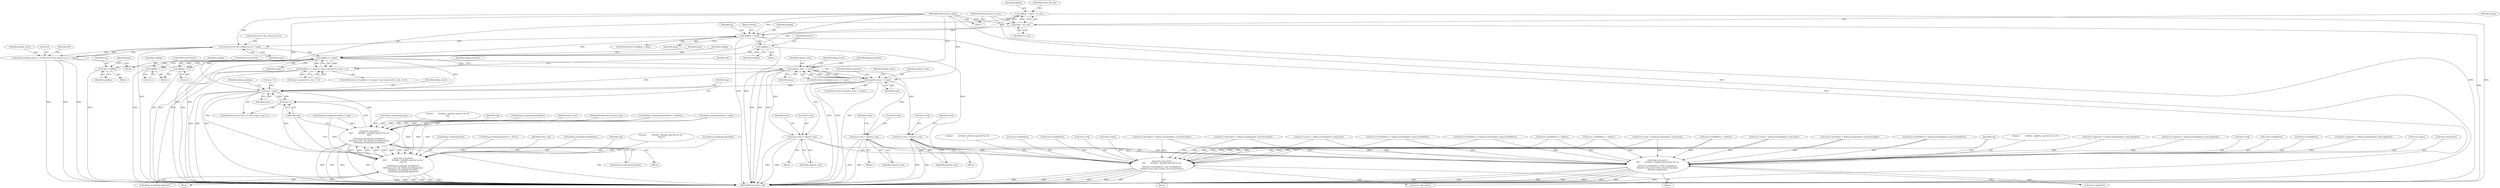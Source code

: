 digraph "0_radare2_252afb1cff9676f3ae1f341a28448bf2c8b6e308@integer" {
"1000155" [label="(Call,argReg = regsz - ins_size)"];
"1000157" [label="(Call,regsz - ins_size)"];
"1000121" [label="(MethodParameterIn,int regsz)"];
"1000118" [label="(MethodParameterIn,int ins_size)"];
"1000177" [label="(Call,argReg > regsz)"];
"1000234" [label="(Call,sizeof (struct dex_debug_local_t) * regsz)"];
"1000231" [label="(Call,memset (debug_locals, 0, sizeof (struct dex_debug_local_t) * regsz))"];
"1000307" [label="(Call,argReg >= regsz)"];
"1000306" [label="(Call,(argReg >= regsz) || !type || parameters_size <= 0)"];
"1000341" [label="(Call,reg = argReg)"];
"1000351" [label="(Call,argReg += 2)"];
"1000356" [label="(Call,argReg += 1)"];
"1000493" [label="(Call,register_num >= regsz)"];
"1000564" [label="(Call,local->reg = register_num)"];
"1001079" [label="(Call,rbin->cb_printf (\n\t\t\t\t\"        0x%04x - 0x%04x reg=%d %s %s %s\n\",\n\t\t\t\tlocal->startAddress, local->endAddress,\n\t\t\t\tlocal->reg, local->name, local->descriptor,\n\t\t\t\tlocal->signature))"];
"1001101" [label="(Call,rbin->cb_printf (\n\t\t\t\t\"        0x%04x - 0x%04x reg=%d %s %s\n\",\n\t\t\t\tlocal->startAddress, local->endAddress,\n\t\t\t\tlocal->reg, local->name, local->descriptor))"];
"1000669" [label="(Call,register_num >= regsz)"];
"1000740" [label="(Call,local->reg = register_num)"];
"1000869" [label="(Call,local->reg = register_num)"];
"1001122" [label="(Call,reg < regsz)"];
"1001125" [label="(Call,reg++)"];
"1001142" [label="(Call,rbin->cb_printf (\n\t\t\t\t\t\"        0x%04x - 0x%04x reg=%d %s %s \"\n\t\t\t\t\t\"%s\n\",\n\t\t\t\t\tdebug_locals[reg].startAddress,\n\t\t\t\t\tinsns_size, reg, debug_locals[reg].name,\n\t\t\t\t\tdebug_locals[reg].descriptor,\n\t\t\t\t\tdebug_locals[reg].signature))"];
"1001168" [label="(Call,rbin->cb_printf (\n\t\t\t\t\t\"        0x%04x - 0x%04x reg=%d %s %s\"\n\t\t\t\t\t\"\n\",\n\t\t\t\t\tdebug_locals[reg].startAddress,\n\t\t\t\t\tinsns_size, reg, debug_locals[reg].name,\n\t\t\t\t\tdebug_locals[reg].descriptor))"];
"1000281" [label="(Call,argReg++)"];
"1000869" [label="(Call,local->reg = register_num)"];
"1000357" [label="(Identifier,argReg)"];
"1000156" [label="(Identifier,argReg)"];
"1001112" [label="(Call,local->name)"];
"1000384" [label="(Call,debug_locals[reg].startAddress = address)"];
"1000176" [label="(ControlStructure,if (argReg > regsz))"];
"1000498" [label="(Identifier,debug_positions)"];
"1000232" [label="(Identifier,debug_locals)"];
"1000179" [label="(Identifier,regsz)"];
"1001151" [label="(Call,debug_locals[reg].name)"];
"1001126" [label="(Identifier,reg)"];
"1001080" [label="(Literal,\"        0x%04x - 0x%04x reg=%d %s %s %s\n\")"];
"1000377" [label="(Call,debug_locals[reg].signature = NULL)"];
"1000281" [label="(Call,argReg++)"];
"1001149" [label="(Identifier,insns_size)"];
"1000717" [label="(Call,local->startAddress = debug_locals[register_num].startAddress)"];
"1000550" [label="(Call,local->signature = debug_locals[register_num].signature)"];
"1000304" [label="(Block,)"];
"1000699" [label="(Call,local->name = debug_locals[register_num].name)"];
"1000282" [label="(Identifier,argReg)"];
"1000312" [label="(Identifier,type)"];
"1000873" [label="(Identifier,register_num)"];
"1001106" [label="(Call,local->endAddress)"];
"1001188" [label="(Identifier,debug_positions)"];
"1001115" [label="(Call,local->descriptor)"];
"1000876" [label="(Identifier,local)"];
"1000183" [label="(Identifier,p4)"];
"1000356" [label="(Call,argReg += 1)"];
"1001122" [label="(Call,reg < regsz)"];
"1000508" [label="(Block,)"];
"1000726" [label="(Call,local->signature = debug_locals[register_num].signature)"];
"1000495" [label="(Identifier,regsz)"];
"1000118" [label="(MethodParameterIn,int ins_size)"];
"1000306" [label="(Call,(argReg >= regsz) || !type || parameters_size <= 0)"];
"1000493" [label="(Call,register_num >= regsz)"];
"1000123" [label="(Block,)"];
"1001144" [label="(Call,debug_locals[reg].startAddress)"];
"1000674" [label="(Identifier,debug_positions)"];
"1001124" [label="(Identifier,regsz)"];
"1001170" [label="(Call,debug_locals[reg].startAddress)"];
"1000243" [label="(Block,)"];
"1001087" [label="(Call,local->reg)"];
"1000532" [label="(Call,local->descriptor = debug_locals[register_num].descriptor)"];
"1001175" [label="(Identifier,insns_size)"];
"1000177" [label="(Call,argReg > regsz)"];
"1000286" [label="(Identifier,params)"];
"1000541" [label="(Call,local->startAddress = debug_locals[register_num].startAddress)"];
"1000309" [label="(Identifier,regsz)"];
"1000681" [label="(Identifier,debug_locals)"];
"1001123" [label="(Identifier,reg)"];
"1000671" [label="(Identifier,regsz)"];
"1000669" [label="(Call,register_num >= regsz)"];
"1000318" [label="(Identifier,debug_positions)"];
"1001119" [label="(Call,reg = 0)"];
"1000569" [label="(Call,local->endAddress = address)"];
"1001167" [label="(Block,)"];
"1000363" [label="(Call,debug_locals[reg].name = name)"];
"1001161" [label="(Call,debug_locals[reg].signature)"];
"1000523" [label="(Call,local->name = debug_locals[register_num].name)"];
"1001084" [label="(Call,local->endAddress)"];
"1000307" [label="(Call,argReg >= regsz)"];
"1000359" [label="(ControlStructure,break;)"];
"1000346" [label="(Identifier,type)"];
"1000233" [label="(Literal,0)"];
"1000568" [label="(Identifier,register_num)"];
"1001131" [label="(Identifier,debug_locals)"];
"1000343" [label="(Identifier,argReg)"];
"1001193" [label="(MethodReturn,static void)"];
"1000235" [label="(Call,sizeof (struct dex_debug_local_t))"];
"1001078" [label="(Block,)"];
"1000237" [label="(Identifier,regsz)"];
"1000846" [label="(Call,local->startAddress = debug_locals[register_num].startAddress)"];
"1000231" [label="(Call,memset (debug_locals, 0, sizeof (struct dex_debug_local_t) * regsz))"];
"1000342" [label="(Identifier,reg)"];
"1001177" [label="(Call,debug_locals[reg].name)"];
"1000354" [label="(ControlStructure,break;)"];
"1000119" [label="(MethodParameterIn,int insns_size)"];
"1000157" [label="(Call,regsz - ins_size)"];
"1001142" [label="(Call,rbin->cb_printf (\n\t\t\t\t\t\"        0x%04x - 0x%04x reg=%d %s %s \"\n\t\t\t\t\t\"%s\n\",\n\t\t\t\t\tdebug_locals[reg].startAddress,\n\t\t\t\t\tinsns_size, reg, debug_locals[reg].name,\n\t\t\t\t\tdebug_locals[reg].descriptor,\n\t\t\t\t\tdebug_locals[reg].signature))"];
"1000492" [label="(ControlStructure,if (register_num >= regsz))"];
"1000494" [label="(Identifier,register_num)"];
"1000352" [label="(Identifier,argReg)"];
"1000158" [label="(Identifier,regsz)"];
"1001120" [label="(Identifier,reg)"];
"1001102" [label="(Literal,\"        0x%04x - 0x%04x reg=%d %s %s\n\")"];
"1000370" [label="(Call,debug_locals[reg].descriptor = type)"];
"1000708" [label="(Call,local->descriptor = debug_locals[register_num].descriptor)"];
"1001169" [label="(Literal,\"        0x%04x - 0x%04x reg=%d %s %s\"\n\t\t\t\t\t\"\n\")"];
"1000741" [label="(Call,local->reg)"];
"1000565" [label="(Call,local->reg)"];
"1000668" [label="(ControlStructure,if (register_num >= regsz))"];
"1000828" [label="(Call,local->name = debug_locals[register_num].name)"];
"1000358" [label="(Literal,1)"];
"1000181" [label="(Return,return;)"];
"1000348" [label="(Block,)"];
"1000159" [label="(Identifier,ins_size)"];
"1000564" [label="(Call,local->reg = register_num)"];
"1001141" [label="(Block,)"];
"1001101" [label="(Call,rbin->cb_printf (\n\t\t\t\t\"        0x%04x - 0x%04x reg=%d %s %s\n\",\n\t\t\t\tlocal->startAddress, local->endAddress,\n\t\t\t\tlocal->reg, local->name, local->descriptor))"];
"1001118" [label="(ControlStructure,for (reg = 0; reg < regsz; reg++))"];
"1000121" [label="(MethodParameterIn,int regsz)"];
"1000310" [label="(Call,!type || parameters_size <= 0)"];
"1001081" [label="(Call,local->startAddress)"];
"1000855" [label="(Call,local->signature = debug_locals[register_num].signature)"];
"1000325" [label="(Identifier,p4)"];
"1000351" [label="(Call,argReg += 2)"];
"1001100" [label="(Block,)"];
"1000234" [label="(Call,sizeof (struct dex_debug_local_t) * regsz)"];
"1001168" [label="(Call,rbin->cb_printf (\n\t\t\t\t\t\"        0x%04x - 0x%04x reg=%d %s %s\"\n\t\t\t\t\t\"\n\",\n\t\t\t\t\tdebug_locals[reg].startAddress,\n\t\t\t\t\tinsns_size, reg, debug_locals[reg].name,\n\t\t\t\t\tdebug_locals[reg].descriptor))"];
"1001096" [label="(Call,local->signature)"];
"1001103" [label="(Call,local->startAddress)"];
"1001125" [label="(Call,reg++)"];
"1001109" [label="(Call,local->reg)"];
"1000745" [label="(Call,local->endAddress = address)"];
"1000874" [label="(Call,local->endAddress = address)"];
"1000162" [label="(Identifier,source_file_idx)"];
"1000155" [label="(Call,argReg = regsz - ins_size)"];
"1000870" [label="(Call,local->reg)"];
"1000813" [label="(Block,)"];
"1000747" [label="(Identifier,local)"];
"1001079" [label="(Call,rbin->cb_printf (\n\t\t\t\t\"        0x%04x - 0x%04x reg=%d %s %s %s\n\",\n\t\t\t\tlocal->startAddress, local->endAddress,\n\t\t\t\tlocal->reg, local->name, local->descriptor,\n\t\t\t\tlocal->signature))"];
"1001150" [label="(Identifier,reg)"];
"1001090" [label="(Call,local->name)"];
"1000670" [label="(Identifier,register_num)"];
"1000571" [label="(Identifier,local)"];
"1001176" [label="(Identifier,reg)"];
"1000305" [label="(ControlStructure,if ((argReg >= regsz) || !type || parameters_size <= 0))"];
"1000178" [label="(Identifier,argReg)"];
"1000341" [label="(Call,reg = argReg)"];
"1001093" [label="(Call,local->descriptor)"];
"1000241" [label="(Identifier,MA)"];
"1001182" [label="(Call,debug_locals[reg].descriptor)"];
"1001143" [label="(Literal,\"        0x%04x - 0x%04x reg=%d %s %s \"\n\t\t\t\t\t\"%s\n\")"];
"1001156" [label="(Call,debug_locals[reg].descriptor)"];
"1000308" [label="(Identifier,argReg)"];
"1000505" [label="(Identifier,debug_locals)"];
"1000353" [label="(Literal,2)"];
"1000684" [label="(Block,)"];
"1000837" [label="(Call,local->descriptor = debug_locals[register_num].descriptor)"];
"1000744" [label="(Identifier,register_num)"];
"1000740" [label="(Call,local->reg = register_num)"];
"1000155" -> "1000123"  [label="AST: "];
"1000155" -> "1000157"  [label="CFG: "];
"1000156" -> "1000155"  [label="AST: "];
"1000157" -> "1000155"  [label="AST: "];
"1000162" -> "1000155"  [label="CFG: "];
"1000155" -> "1001193"  [label="DDG: "];
"1000157" -> "1000155"  [label="DDG: "];
"1000157" -> "1000155"  [label="DDG: "];
"1000155" -> "1000177"  [label="DDG: "];
"1000157" -> "1000159"  [label="CFG: "];
"1000158" -> "1000157"  [label="AST: "];
"1000159" -> "1000157"  [label="AST: "];
"1000157" -> "1001193"  [label="DDG: "];
"1000121" -> "1000157"  [label="DDG: "];
"1000118" -> "1000157"  [label="DDG: "];
"1000157" -> "1000177"  [label="DDG: "];
"1000121" -> "1000111"  [label="AST: "];
"1000121" -> "1001193"  [label="DDG: "];
"1000121" -> "1000177"  [label="DDG: "];
"1000121" -> "1000234"  [label="DDG: "];
"1000121" -> "1000307"  [label="DDG: "];
"1000121" -> "1000493"  [label="DDG: "];
"1000121" -> "1000669"  [label="DDG: "];
"1000121" -> "1001122"  [label="DDG: "];
"1000118" -> "1000111"  [label="AST: "];
"1000118" -> "1001193"  [label="DDG: "];
"1000177" -> "1000176"  [label="AST: "];
"1000177" -> "1000179"  [label="CFG: "];
"1000178" -> "1000177"  [label="AST: "];
"1000179" -> "1000177"  [label="AST: "];
"1000181" -> "1000177"  [label="CFG: "];
"1000183" -> "1000177"  [label="CFG: "];
"1000177" -> "1001193"  [label="DDG: "];
"1000177" -> "1001193"  [label="DDG: "];
"1000177" -> "1001193"  [label="DDG: "];
"1000177" -> "1000234"  [label="DDG: "];
"1000177" -> "1000281"  [label="DDG: "];
"1000177" -> "1000307"  [label="DDG: "];
"1000234" -> "1000231"  [label="AST: "];
"1000234" -> "1000237"  [label="CFG: "];
"1000235" -> "1000234"  [label="AST: "];
"1000237" -> "1000234"  [label="AST: "];
"1000231" -> "1000234"  [label="CFG: "];
"1000234" -> "1001193"  [label="DDG: "];
"1000234" -> "1000231"  [label="DDG: "];
"1000234" -> "1000307"  [label="DDG: "];
"1000231" -> "1000123"  [label="AST: "];
"1000232" -> "1000231"  [label="AST: "];
"1000233" -> "1000231"  [label="AST: "];
"1000241" -> "1000231"  [label="CFG: "];
"1000231" -> "1001193"  [label="DDG: "];
"1000231" -> "1001193"  [label="DDG: "];
"1000231" -> "1001193"  [label="DDG: "];
"1000307" -> "1000306"  [label="AST: "];
"1000307" -> "1000309"  [label="CFG: "];
"1000308" -> "1000307"  [label="AST: "];
"1000309" -> "1000307"  [label="AST: "];
"1000312" -> "1000307"  [label="CFG: "];
"1000306" -> "1000307"  [label="CFG: "];
"1000307" -> "1001193"  [label="DDG: "];
"1000307" -> "1001193"  [label="DDG: "];
"1000307" -> "1000306"  [label="DDG: "];
"1000307" -> "1000306"  [label="DDG: "];
"1000281" -> "1000307"  [label="DDG: "];
"1000307" -> "1000341"  [label="DDG: "];
"1000307" -> "1000351"  [label="DDG: "];
"1000307" -> "1000356"  [label="DDG: "];
"1000307" -> "1000493"  [label="DDG: "];
"1000307" -> "1000669"  [label="DDG: "];
"1000307" -> "1001122"  [label="DDG: "];
"1000306" -> "1000305"  [label="AST: "];
"1000306" -> "1000310"  [label="CFG: "];
"1000310" -> "1000306"  [label="AST: "];
"1000318" -> "1000306"  [label="CFG: "];
"1000325" -> "1000306"  [label="CFG: "];
"1000306" -> "1001193"  [label="DDG: "];
"1000306" -> "1001193"  [label="DDG: "];
"1000306" -> "1001193"  [label="DDG: "];
"1000310" -> "1000306"  [label="DDG: "];
"1000310" -> "1000306"  [label="DDG: "];
"1000341" -> "1000304"  [label="AST: "];
"1000341" -> "1000343"  [label="CFG: "];
"1000342" -> "1000341"  [label="AST: "];
"1000343" -> "1000341"  [label="AST: "];
"1000346" -> "1000341"  [label="CFG: "];
"1000341" -> "1001193"  [label="DDG: "];
"1000351" -> "1000348"  [label="AST: "];
"1000351" -> "1000353"  [label="CFG: "];
"1000352" -> "1000351"  [label="AST: "];
"1000353" -> "1000351"  [label="AST: "];
"1000354" -> "1000351"  [label="CFG: "];
"1000351" -> "1001193"  [label="DDG: "];
"1000356" -> "1000348"  [label="AST: "];
"1000356" -> "1000358"  [label="CFG: "];
"1000357" -> "1000356"  [label="AST: "];
"1000358" -> "1000356"  [label="AST: "];
"1000359" -> "1000356"  [label="CFG: "];
"1000356" -> "1001193"  [label="DDG: "];
"1000493" -> "1000492"  [label="AST: "];
"1000493" -> "1000495"  [label="CFG: "];
"1000494" -> "1000493"  [label="AST: "];
"1000495" -> "1000493"  [label="AST: "];
"1000498" -> "1000493"  [label="CFG: "];
"1000505" -> "1000493"  [label="CFG: "];
"1000493" -> "1001193"  [label="DDG: "];
"1000493" -> "1001193"  [label="DDG: "];
"1000493" -> "1001193"  [label="DDG: "];
"1000669" -> "1000493"  [label="DDG: "];
"1000669" -> "1000493"  [label="DDG: "];
"1000493" -> "1000564"  [label="DDG: "];
"1000493" -> "1000669"  [label="DDG: "];
"1000493" -> "1000669"  [label="DDG: "];
"1000493" -> "1000869"  [label="DDG: "];
"1000493" -> "1001122"  [label="DDG: "];
"1000564" -> "1000508"  [label="AST: "];
"1000564" -> "1000568"  [label="CFG: "];
"1000565" -> "1000564"  [label="AST: "];
"1000568" -> "1000564"  [label="AST: "];
"1000571" -> "1000564"  [label="CFG: "];
"1000564" -> "1001193"  [label="DDG: "];
"1000564" -> "1001193"  [label="DDG: "];
"1000564" -> "1001079"  [label="DDG: "];
"1000564" -> "1001101"  [label="DDG: "];
"1001079" -> "1001078"  [label="AST: "];
"1001079" -> "1001096"  [label="CFG: "];
"1001080" -> "1001079"  [label="AST: "];
"1001081" -> "1001079"  [label="AST: "];
"1001084" -> "1001079"  [label="AST: "];
"1001087" -> "1001079"  [label="AST: "];
"1001090" -> "1001079"  [label="AST: "];
"1001093" -> "1001079"  [label="AST: "];
"1001096" -> "1001079"  [label="AST: "];
"1001120" -> "1001079"  [label="CFG: "];
"1001079" -> "1001193"  [label="DDG: "];
"1001079" -> "1001193"  [label="DDG: "];
"1001079" -> "1001193"  [label="DDG: "];
"1001079" -> "1001193"  [label="DDG: "];
"1001079" -> "1001193"  [label="DDG: "];
"1001079" -> "1001193"  [label="DDG: "];
"1001079" -> "1001193"  [label="DDG: "];
"1000541" -> "1001079"  [label="DDG: "];
"1000717" -> "1001079"  [label="DDG: "];
"1000846" -> "1001079"  [label="DDG: "];
"1000745" -> "1001079"  [label="DDG: "];
"1000569" -> "1001079"  [label="DDG: "];
"1000874" -> "1001079"  [label="DDG: "];
"1000869" -> "1001079"  [label="DDG: "];
"1000740" -> "1001079"  [label="DDG: "];
"1000699" -> "1001079"  [label="DDG: "];
"1000828" -> "1001079"  [label="DDG: "];
"1000523" -> "1001079"  [label="DDG: "];
"1000532" -> "1001079"  [label="DDG: "];
"1000708" -> "1001079"  [label="DDG: "];
"1000837" -> "1001079"  [label="DDG: "];
"1000726" -> "1001079"  [label="DDG: "];
"1000550" -> "1001079"  [label="DDG: "];
"1000855" -> "1001079"  [label="DDG: "];
"1001101" -> "1001100"  [label="AST: "];
"1001101" -> "1001115"  [label="CFG: "];
"1001102" -> "1001101"  [label="AST: "];
"1001103" -> "1001101"  [label="AST: "];
"1001106" -> "1001101"  [label="AST: "];
"1001109" -> "1001101"  [label="AST: "];
"1001112" -> "1001101"  [label="AST: "];
"1001115" -> "1001101"  [label="AST: "];
"1001120" -> "1001101"  [label="CFG: "];
"1001101" -> "1001193"  [label="DDG: "];
"1001101" -> "1001193"  [label="DDG: "];
"1001101" -> "1001193"  [label="DDG: "];
"1001101" -> "1001193"  [label="DDG: "];
"1001101" -> "1001193"  [label="DDG: "];
"1001101" -> "1001193"  [label="DDG: "];
"1000541" -> "1001101"  [label="DDG: "];
"1000717" -> "1001101"  [label="DDG: "];
"1000846" -> "1001101"  [label="DDG: "];
"1000745" -> "1001101"  [label="DDG: "];
"1000569" -> "1001101"  [label="DDG: "];
"1000874" -> "1001101"  [label="DDG: "];
"1000869" -> "1001101"  [label="DDG: "];
"1000740" -> "1001101"  [label="DDG: "];
"1000699" -> "1001101"  [label="DDG: "];
"1000828" -> "1001101"  [label="DDG: "];
"1000523" -> "1001101"  [label="DDG: "];
"1000532" -> "1001101"  [label="DDG: "];
"1000708" -> "1001101"  [label="DDG: "];
"1000837" -> "1001101"  [label="DDG: "];
"1000669" -> "1000668"  [label="AST: "];
"1000669" -> "1000671"  [label="CFG: "];
"1000670" -> "1000669"  [label="AST: "];
"1000671" -> "1000669"  [label="AST: "];
"1000674" -> "1000669"  [label="CFG: "];
"1000681" -> "1000669"  [label="CFG: "];
"1000669" -> "1001193"  [label="DDG: "];
"1000669" -> "1001193"  [label="DDG: "];
"1000669" -> "1001193"  [label="DDG: "];
"1000669" -> "1000740"  [label="DDG: "];
"1000669" -> "1000869"  [label="DDG: "];
"1000669" -> "1001122"  [label="DDG: "];
"1000740" -> "1000684"  [label="AST: "];
"1000740" -> "1000744"  [label="CFG: "];
"1000741" -> "1000740"  [label="AST: "];
"1000744" -> "1000740"  [label="AST: "];
"1000747" -> "1000740"  [label="CFG: "];
"1000740" -> "1001193"  [label="DDG: "];
"1000740" -> "1001193"  [label="DDG: "];
"1000869" -> "1000813"  [label="AST: "];
"1000869" -> "1000873"  [label="CFG: "];
"1000870" -> "1000869"  [label="AST: "];
"1000873" -> "1000869"  [label="AST: "];
"1000876" -> "1000869"  [label="CFG: "];
"1000869" -> "1001193"  [label="DDG: "];
"1000869" -> "1001193"  [label="DDG: "];
"1001122" -> "1001118"  [label="AST: "];
"1001122" -> "1001124"  [label="CFG: "];
"1001123" -> "1001122"  [label="AST: "];
"1001124" -> "1001122"  [label="AST: "];
"1001131" -> "1001122"  [label="CFG: "];
"1001188" -> "1001122"  [label="CFG: "];
"1001122" -> "1001193"  [label="DDG: "];
"1001122" -> "1001193"  [label="DDG: "];
"1001122" -> "1001193"  [label="DDG: "];
"1001125" -> "1001122"  [label="DDG: "];
"1001119" -> "1001122"  [label="DDG: "];
"1001122" -> "1001125"  [label="DDG: "];
"1001122" -> "1001142"  [label="DDG: "];
"1001122" -> "1001168"  [label="DDG: "];
"1001125" -> "1001118"  [label="AST: "];
"1001125" -> "1001126"  [label="CFG: "];
"1001126" -> "1001125"  [label="AST: "];
"1001123" -> "1001125"  [label="CFG: "];
"1001168" -> "1001125"  [label="DDG: "];
"1001142" -> "1001125"  [label="DDG: "];
"1001142" -> "1001141"  [label="AST: "];
"1001142" -> "1001161"  [label="CFG: "];
"1001143" -> "1001142"  [label="AST: "];
"1001144" -> "1001142"  [label="AST: "];
"1001149" -> "1001142"  [label="AST: "];
"1001150" -> "1001142"  [label="AST: "];
"1001151" -> "1001142"  [label="AST: "];
"1001156" -> "1001142"  [label="AST: "];
"1001161" -> "1001142"  [label="AST: "];
"1001126" -> "1001142"  [label="CFG: "];
"1001142" -> "1001193"  [label="DDG: "];
"1001142" -> "1001193"  [label="DDG: "];
"1001142" -> "1001193"  [label="DDG: "];
"1001142" -> "1001193"  [label="DDG: "];
"1001142" -> "1001193"  [label="DDG: "];
"1001142" -> "1001193"  [label="DDG: "];
"1001168" -> "1001142"  [label="DDG: "];
"1001168" -> "1001142"  [label="DDG: "];
"1001168" -> "1001142"  [label="DDG: "];
"1001168" -> "1001142"  [label="DDG: "];
"1000384" -> "1001142"  [label="DDG: "];
"1000119" -> "1001142"  [label="DDG: "];
"1000363" -> "1001142"  [label="DDG: "];
"1000370" -> "1001142"  [label="DDG: "];
"1000377" -> "1001142"  [label="DDG: "];
"1001142" -> "1001168"  [label="DDG: "];
"1001142" -> "1001168"  [label="DDG: "];
"1001142" -> "1001168"  [label="DDG: "];
"1001142" -> "1001168"  [label="DDG: "];
"1001168" -> "1001167"  [label="AST: "];
"1001168" -> "1001182"  [label="CFG: "];
"1001169" -> "1001168"  [label="AST: "];
"1001170" -> "1001168"  [label="AST: "];
"1001175" -> "1001168"  [label="AST: "];
"1001176" -> "1001168"  [label="AST: "];
"1001177" -> "1001168"  [label="AST: "];
"1001182" -> "1001168"  [label="AST: "];
"1001126" -> "1001168"  [label="CFG: "];
"1001168" -> "1001193"  [label="DDG: "];
"1001168" -> "1001193"  [label="DDG: "];
"1001168" -> "1001193"  [label="DDG: "];
"1001168" -> "1001193"  [label="DDG: "];
"1001168" -> "1001193"  [label="DDG: "];
"1000384" -> "1001168"  [label="DDG: "];
"1000119" -> "1001168"  [label="DDG: "];
"1000363" -> "1001168"  [label="DDG: "];
"1000370" -> "1001168"  [label="DDG: "];
"1000281" -> "1000243"  [label="AST: "];
"1000281" -> "1000282"  [label="CFG: "];
"1000282" -> "1000281"  [label="AST: "];
"1000286" -> "1000281"  [label="CFG: "];
"1000281" -> "1001193"  [label="DDG: "];
}
